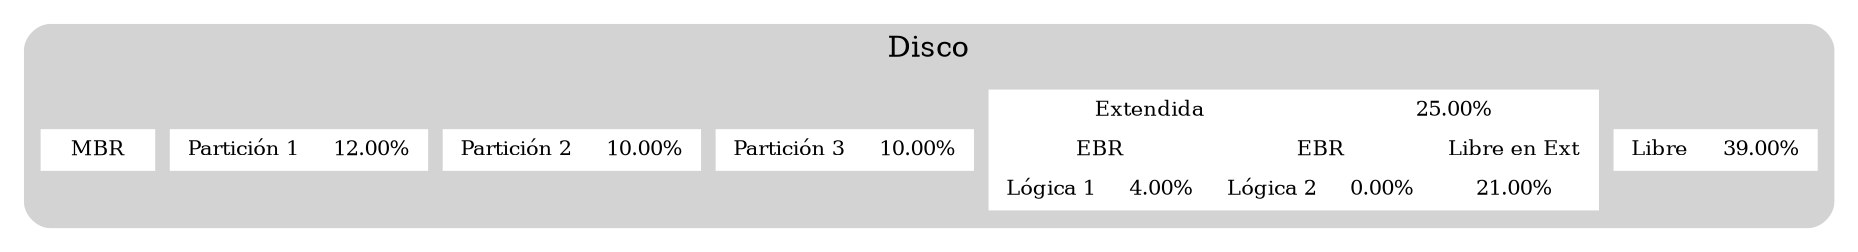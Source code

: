 digraph G {
node [shape=record, height=.1, fontsize=10];
rankdir=LR;
ranksep=0.1;
nodesep=0.1;
subgraph cluster0 {
label="Disco";
style="rounded,filled";
color=lightgrey;
node [style=filled, color=white];
MBR [label="MBR"];
P1 [label="{Partición 1|12.00%}"];
MBR -> P1 [style=invis];
P2 [label="{Partición 2|10.00%}"];
P1 -> P2 [style=invis];
P3 [label="{Partición 3|10.00%}"];
P2 -> P3 [style=invis];
P4 [label="{Extendida|25.00%}|{{EBR|{Lógica 1|4.00%}}|{EBR|{Lógica 2|0.00%}}|{Libre en Ext|21.00%}}"];
P3 -> P4 [style=invis];
FreeSpace [label="{Libre|39.00%}"];
P4 -> FreeSpace [style=invis];
}
}
